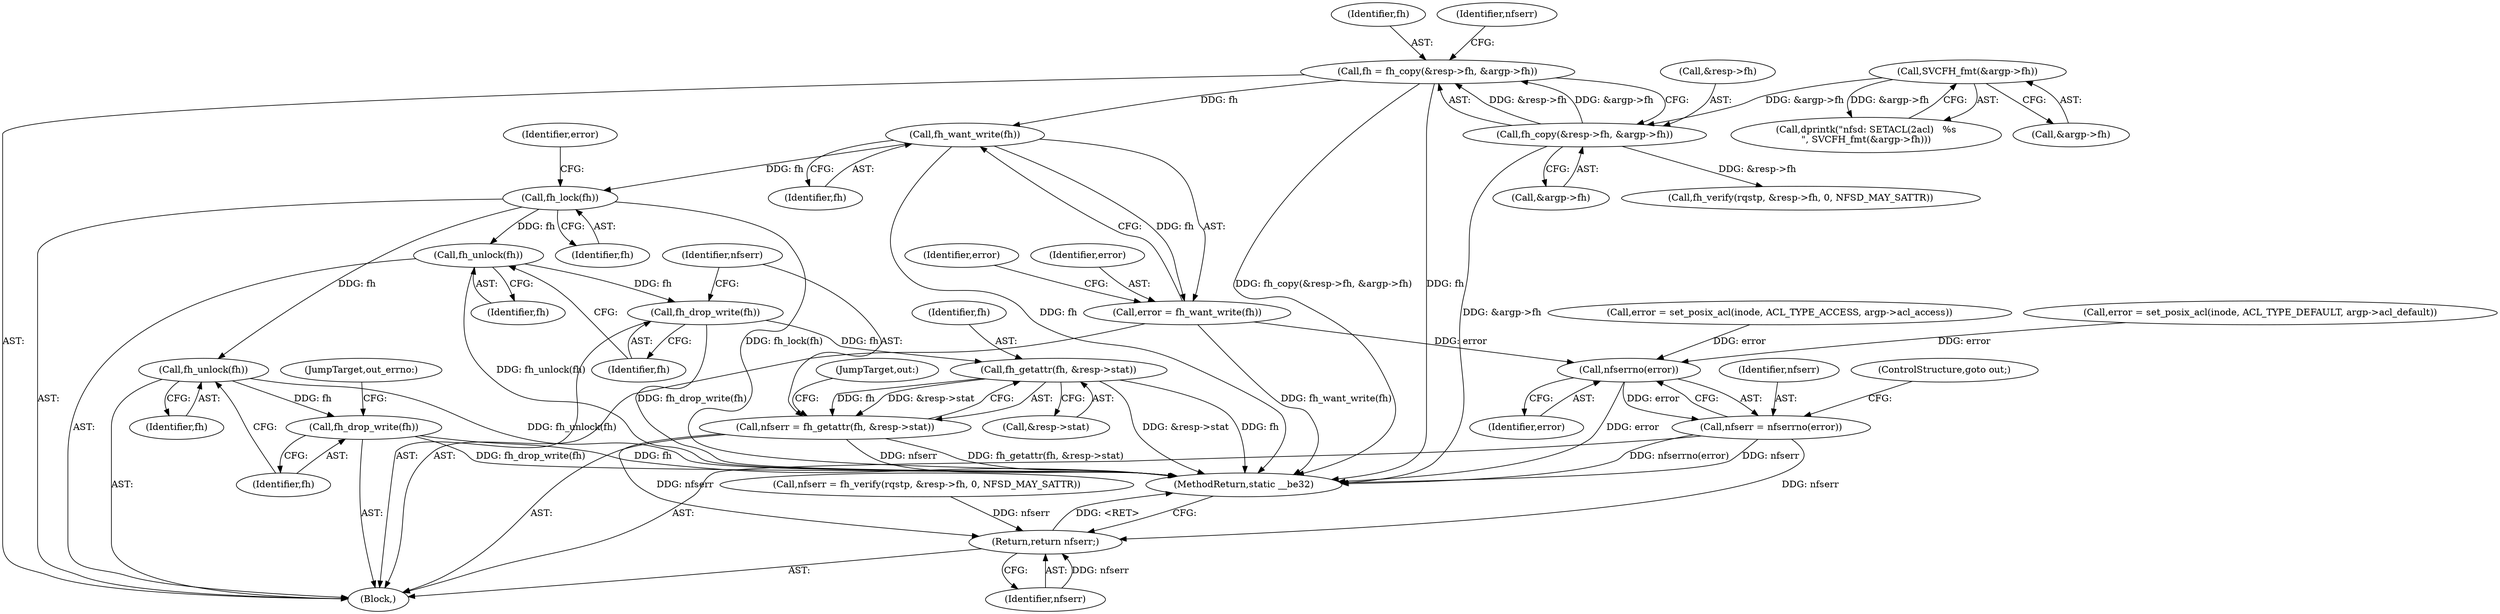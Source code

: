 digraph "0_linux_999653786df6954a31044528ac3f7a5dadca08f4@API" {
"1000152" [label="(Call,fh_want_write(fh))"];
"1000120" [label="(Call,fh = fh_copy(&resp->fh, &argp->fh))"];
"1000122" [label="(Call,fh_copy(&resp->fh, &argp->fh))"];
"1000115" [label="(Call,SVCFH_fmt(&argp->fh))"];
"1000150" [label="(Call,error = fh_want_write(fh))"];
"1000212" [label="(Call,nfserrno(error))"];
"1000210" [label="(Call,nfserr = nfserrno(error))"];
"1000202" [label="(Return,return nfserr;)"];
"1000157" [label="(Call,fh_lock(fh))"];
"1000181" [label="(Call,fh_unlock(fh))"];
"1000183" [label="(Call,fh_drop_write(fh))"];
"1000187" [label="(Call,fh_getattr(fh, &resp->stat))"];
"1000185" [label="(Call,nfserr = fh_getattr(fh, &resp->stat))"];
"1000205" [label="(Call,fh_unlock(fh))"];
"1000207" [label="(Call,fh_drop_write(fh))"];
"1000123" [label="(Call,&resp->fh)"];
"1000131" [label="(Call,nfserr = fh_verify(rqstp, &resp->fh, 0, NFSD_MAY_SATTR))"];
"1000183" [label="(Call,fh_drop_write(fh))"];
"1000213" [label="(Identifier,error)"];
"1000159" [label="(Call,error = set_posix_acl(inode, ACL_TYPE_ACCESS, argp->acl_access))"];
"1000151" [label="(Identifier,error)"];
"1000203" [label="(Identifier,nfserr)"];
"1000189" [label="(Call,&resp->stat)"];
"1000155" [label="(Identifier,error)"];
"1000120" [label="(Call,fh = fh_copy(&resp->fh, &argp->fh))"];
"1000153" [label="(Identifier,fh)"];
"1000150" [label="(Call,error = fh_want_write(fh))"];
"1000152" [label="(Call,fh_want_write(fh))"];
"1000210" [label="(Call,nfserr = nfserrno(error))"];
"1000214" [label="(ControlStructure,goto out;)"];
"1000115" [label="(Call,SVCFH_fmt(&argp->fh))"];
"1000121" [label="(Identifier,fh)"];
"1000132" [label="(Identifier,nfserr)"];
"1000160" [label="(Identifier,error)"];
"1000181" [label="(Call,fh_unlock(fh))"];
"1000127" [label="(Call,&argp->fh)"];
"1000188" [label="(Identifier,fh)"];
"1000206" [label="(Identifier,fh)"];
"1000187" [label="(Call,fh_getattr(fh, &resp->stat))"];
"1000158" [label="(Identifier,fh)"];
"1000209" [label="(JumpTarget,out_errno:)"];
"1000212" [label="(Call,nfserrno(error))"];
"1000185" [label="(Call,nfserr = fh_getattr(fh, &resp->stat))"];
"1000113" [label="(Call,dprintk(\"nfsd: SETACL(2acl)   %s\n\", SVCFH_fmt(&argp->fh)))"];
"1000157" [label="(Call,fh_lock(fh))"];
"1000105" [label="(Block,)"];
"1000122" [label="(Call,fh_copy(&resp->fh, &argp->fh))"];
"1000202" [label="(Return,return nfserr;)"];
"1000133" [label="(Call,fh_verify(rqstp, &resp->fh, 0, NFSD_MAY_SATTR))"];
"1000170" [label="(Call,error = set_posix_acl(inode, ACL_TYPE_DEFAULT, argp->acl_default))"];
"1000211" [label="(Identifier,nfserr)"];
"1000186" [label="(Identifier,nfserr)"];
"1000215" [label="(MethodReturn,static __be32)"];
"1000205" [label="(Call,fh_unlock(fh))"];
"1000116" [label="(Call,&argp->fh)"];
"1000193" [label="(JumpTarget,out:)"];
"1000208" [label="(Identifier,fh)"];
"1000207" [label="(Call,fh_drop_write(fh))"];
"1000182" [label="(Identifier,fh)"];
"1000184" [label="(Identifier,fh)"];
"1000152" -> "1000150"  [label="AST: "];
"1000152" -> "1000153"  [label="CFG: "];
"1000153" -> "1000152"  [label="AST: "];
"1000150" -> "1000152"  [label="CFG: "];
"1000152" -> "1000215"  [label="DDG: fh"];
"1000152" -> "1000150"  [label="DDG: fh"];
"1000120" -> "1000152"  [label="DDG: fh"];
"1000152" -> "1000157"  [label="DDG: fh"];
"1000120" -> "1000105"  [label="AST: "];
"1000120" -> "1000122"  [label="CFG: "];
"1000121" -> "1000120"  [label="AST: "];
"1000122" -> "1000120"  [label="AST: "];
"1000132" -> "1000120"  [label="CFG: "];
"1000120" -> "1000215"  [label="DDG: fh"];
"1000120" -> "1000215"  [label="DDG: fh_copy(&resp->fh, &argp->fh)"];
"1000122" -> "1000120"  [label="DDG: &resp->fh"];
"1000122" -> "1000120"  [label="DDG: &argp->fh"];
"1000122" -> "1000127"  [label="CFG: "];
"1000123" -> "1000122"  [label="AST: "];
"1000127" -> "1000122"  [label="AST: "];
"1000122" -> "1000215"  [label="DDG: &argp->fh"];
"1000115" -> "1000122"  [label="DDG: &argp->fh"];
"1000122" -> "1000133"  [label="DDG: &resp->fh"];
"1000115" -> "1000113"  [label="AST: "];
"1000115" -> "1000116"  [label="CFG: "];
"1000116" -> "1000115"  [label="AST: "];
"1000113" -> "1000115"  [label="CFG: "];
"1000115" -> "1000113"  [label="DDG: &argp->fh"];
"1000150" -> "1000105"  [label="AST: "];
"1000151" -> "1000150"  [label="AST: "];
"1000155" -> "1000150"  [label="CFG: "];
"1000150" -> "1000215"  [label="DDG: fh_want_write(fh)"];
"1000150" -> "1000212"  [label="DDG: error"];
"1000212" -> "1000210"  [label="AST: "];
"1000212" -> "1000213"  [label="CFG: "];
"1000213" -> "1000212"  [label="AST: "];
"1000210" -> "1000212"  [label="CFG: "];
"1000212" -> "1000215"  [label="DDG: error"];
"1000212" -> "1000210"  [label="DDG: error"];
"1000159" -> "1000212"  [label="DDG: error"];
"1000170" -> "1000212"  [label="DDG: error"];
"1000210" -> "1000105"  [label="AST: "];
"1000211" -> "1000210"  [label="AST: "];
"1000214" -> "1000210"  [label="CFG: "];
"1000210" -> "1000215"  [label="DDG: nfserrno(error)"];
"1000210" -> "1000215"  [label="DDG: nfserr"];
"1000210" -> "1000202"  [label="DDG: nfserr"];
"1000202" -> "1000105"  [label="AST: "];
"1000202" -> "1000203"  [label="CFG: "];
"1000203" -> "1000202"  [label="AST: "];
"1000215" -> "1000202"  [label="CFG: "];
"1000202" -> "1000215"  [label="DDG: <RET>"];
"1000203" -> "1000202"  [label="DDG: nfserr"];
"1000185" -> "1000202"  [label="DDG: nfserr"];
"1000131" -> "1000202"  [label="DDG: nfserr"];
"1000157" -> "1000105"  [label="AST: "];
"1000157" -> "1000158"  [label="CFG: "];
"1000158" -> "1000157"  [label="AST: "];
"1000160" -> "1000157"  [label="CFG: "];
"1000157" -> "1000215"  [label="DDG: fh_lock(fh)"];
"1000157" -> "1000181"  [label="DDG: fh"];
"1000157" -> "1000205"  [label="DDG: fh"];
"1000181" -> "1000105"  [label="AST: "];
"1000181" -> "1000182"  [label="CFG: "];
"1000182" -> "1000181"  [label="AST: "];
"1000184" -> "1000181"  [label="CFG: "];
"1000181" -> "1000215"  [label="DDG: fh_unlock(fh)"];
"1000181" -> "1000183"  [label="DDG: fh"];
"1000183" -> "1000105"  [label="AST: "];
"1000183" -> "1000184"  [label="CFG: "];
"1000184" -> "1000183"  [label="AST: "];
"1000186" -> "1000183"  [label="CFG: "];
"1000183" -> "1000215"  [label="DDG: fh_drop_write(fh)"];
"1000183" -> "1000187"  [label="DDG: fh"];
"1000187" -> "1000185"  [label="AST: "];
"1000187" -> "1000189"  [label="CFG: "];
"1000188" -> "1000187"  [label="AST: "];
"1000189" -> "1000187"  [label="AST: "];
"1000185" -> "1000187"  [label="CFG: "];
"1000187" -> "1000215"  [label="DDG: &resp->stat"];
"1000187" -> "1000215"  [label="DDG: fh"];
"1000187" -> "1000185"  [label="DDG: fh"];
"1000187" -> "1000185"  [label="DDG: &resp->stat"];
"1000185" -> "1000105"  [label="AST: "];
"1000186" -> "1000185"  [label="AST: "];
"1000193" -> "1000185"  [label="CFG: "];
"1000185" -> "1000215"  [label="DDG: nfserr"];
"1000185" -> "1000215"  [label="DDG: fh_getattr(fh, &resp->stat)"];
"1000205" -> "1000105"  [label="AST: "];
"1000205" -> "1000206"  [label="CFG: "];
"1000206" -> "1000205"  [label="AST: "];
"1000208" -> "1000205"  [label="CFG: "];
"1000205" -> "1000215"  [label="DDG: fh_unlock(fh)"];
"1000205" -> "1000207"  [label="DDG: fh"];
"1000207" -> "1000105"  [label="AST: "];
"1000207" -> "1000208"  [label="CFG: "];
"1000208" -> "1000207"  [label="AST: "];
"1000209" -> "1000207"  [label="CFG: "];
"1000207" -> "1000215"  [label="DDG: fh"];
"1000207" -> "1000215"  [label="DDG: fh_drop_write(fh)"];
}
